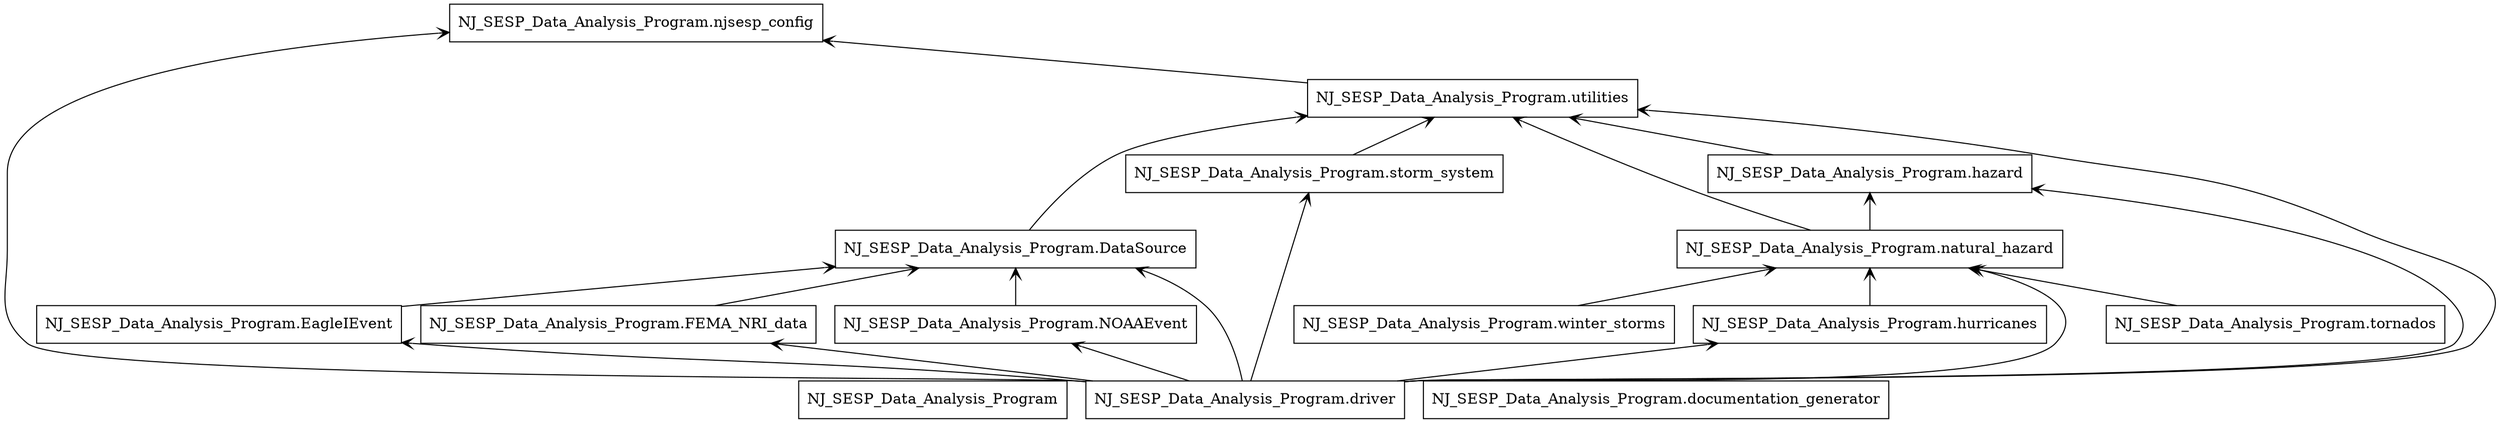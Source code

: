 digraph "packages_NJSESP" {
rankdir=BT
charset="utf-8"
"NJ_SESP_Data_Analysis_Program" [color="black", label=<NJ_SESP_Data_Analysis_Program>, shape="box", style="solid"];
"NJ_SESP_Data_Analysis_Program.DataSource" [color="black", label=<NJ_SESP_Data_Analysis_Program.DataSource>, shape="box", style="solid"];
"NJ_SESP_Data_Analysis_Program.EagleIEvent" [color="black", label=<NJ_SESP_Data_Analysis_Program.EagleIEvent>, shape="box", style="solid"];
"NJ_SESP_Data_Analysis_Program.FEMA_NRI_data" [color="black", label=<NJ_SESP_Data_Analysis_Program.FEMA_NRI_data>, shape="box", style="solid"];
"NJ_SESP_Data_Analysis_Program.NOAAEvent" [color="black", label=<NJ_SESP_Data_Analysis_Program.NOAAEvent>, shape="box", style="solid"];
"NJ_SESP_Data_Analysis_Program.documentation_generator" [color="black", label=<NJ_SESP_Data_Analysis_Program.documentation_generator>, shape="box", style="solid"];
"NJ_SESP_Data_Analysis_Program.driver" [color="black", label=<NJ_SESP_Data_Analysis_Program.driver>, shape="box", style="solid"];
"NJ_SESP_Data_Analysis_Program.hazard" [color="black", label=<NJ_SESP_Data_Analysis_Program.hazard>, shape="box", style="solid"];
"NJ_SESP_Data_Analysis_Program.hurricanes" [color="black", label=<NJ_SESP_Data_Analysis_Program.hurricanes>, shape="box", style="solid"];
"NJ_SESP_Data_Analysis_Program.natural_hazard" [color="black", label=<NJ_SESP_Data_Analysis_Program.natural_hazard>, shape="box", style="solid"];
"NJ_SESP_Data_Analysis_Program.njsesp_config" [color="black", label=<NJ_SESP_Data_Analysis_Program.njsesp_config>, shape="box", style="solid"];
"NJ_SESP_Data_Analysis_Program.storm_system" [color="black", label=<NJ_SESP_Data_Analysis_Program.storm_system>, shape="box", style="solid"];
"NJ_SESP_Data_Analysis_Program.tornados" [color="black", label=<NJ_SESP_Data_Analysis_Program.tornados>, shape="box", style="solid"];
"NJ_SESP_Data_Analysis_Program.utilities" [color="black", label=<NJ_SESP_Data_Analysis_Program.utilities>, shape="box", style="solid"];
"NJ_SESP_Data_Analysis_Program.winter_storms" [color="black", label=<NJ_SESP_Data_Analysis_Program.winter_storms>, shape="box", style="solid"];
"NJ_SESP_Data_Analysis_Program.DataSource" -> "NJ_SESP_Data_Analysis_Program.utilities" [arrowhead="open", arrowtail="none"];
"NJ_SESP_Data_Analysis_Program.EagleIEvent" -> "NJ_SESP_Data_Analysis_Program.DataSource" [arrowhead="open", arrowtail="none"];
"NJ_SESP_Data_Analysis_Program.FEMA_NRI_data" -> "NJ_SESP_Data_Analysis_Program.DataSource" [arrowhead="open", arrowtail="none"];
"NJ_SESP_Data_Analysis_Program.NOAAEvent" -> "NJ_SESP_Data_Analysis_Program.DataSource" [arrowhead="open", arrowtail="none"];
"NJ_SESP_Data_Analysis_Program.driver" -> "NJ_SESP_Data_Analysis_Program.DataSource" [arrowhead="open", arrowtail="none"];
"NJ_SESP_Data_Analysis_Program.driver" -> "NJ_SESP_Data_Analysis_Program.EagleIEvent" [arrowhead="open", arrowtail="none"];
"NJ_SESP_Data_Analysis_Program.driver" -> "NJ_SESP_Data_Analysis_Program.FEMA_NRI_data" [arrowhead="open", arrowtail="none"];
"NJ_SESP_Data_Analysis_Program.driver" -> "NJ_SESP_Data_Analysis_Program.NOAAEvent" [arrowhead="open", arrowtail="none"];
"NJ_SESP_Data_Analysis_Program.driver" -> "NJ_SESP_Data_Analysis_Program.hazard" [arrowhead="open", arrowtail="none"];
"NJ_SESP_Data_Analysis_Program.driver" -> "NJ_SESP_Data_Analysis_Program.hurricanes" [arrowhead="open", arrowtail="none"];
"NJ_SESP_Data_Analysis_Program.driver" -> "NJ_SESP_Data_Analysis_Program.natural_hazard" [arrowhead="open", arrowtail="none"];
"NJ_SESP_Data_Analysis_Program.driver" -> "NJ_SESP_Data_Analysis_Program.njsesp_config" [arrowhead="open", arrowtail="none"];
"NJ_SESP_Data_Analysis_Program.driver" -> "NJ_SESP_Data_Analysis_Program.storm_system" [arrowhead="open", arrowtail="none"];
"NJ_SESP_Data_Analysis_Program.driver" -> "NJ_SESP_Data_Analysis_Program.utilities" [arrowhead="open", arrowtail="none"];
"NJ_SESP_Data_Analysis_Program.hazard" -> "NJ_SESP_Data_Analysis_Program.utilities" [arrowhead="open", arrowtail="none"];
"NJ_SESP_Data_Analysis_Program.hurricanes" -> "NJ_SESP_Data_Analysis_Program.natural_hazard" [arrowhead="open", arrowtail="none"];
"NJ_SESP_Data_Analysis_Program.natural_hazard" -> "NJ_SESP_Data_Analysis_Program.hazard" [arrowhead="open", arrowtail="none"];
"NJ_SESP_Data_Analysis_Program.natural_hazard" -> "NJ_SESP_Data_Analysis_Program.utilities" [arrowhead="open", arrowtail="none"];
"NJ_SESP_Data_Analysis_Program.storm_system" -> "NJ_SESP_Data_Analysis_Program.utilities" [arrowhead="open", arrowtail="none"];
"NJ_SESP_Data_Analysis_Program.tornados" -> "NJ_SESP_Data_Analysis_Program.natural_hazard" [arrowhead="open", arrowtail="none"];
"NJ_SESP_Data_Analysis_Program.utilities" -> "NJ_SESP_Data_Analysis_Program.njsesp_config" [arrowhead="open", arrowtail="none"];
"NJ_SESP_Data_Analysis_Program.winter_storms" -> "NJ_SESP_Data_Analysis_Program.natural_hazard" [arrowhead="open", arrowtail="none"];
}

